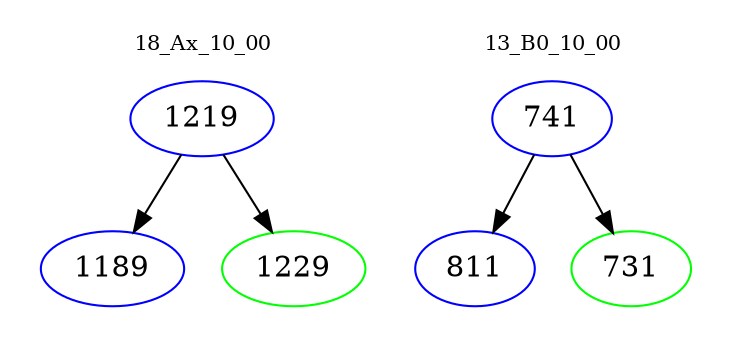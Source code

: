 digraph{
subgraph cluster_0 {
color = white
label = "18_Ax_10_00";
fontsize=10;
T0_1219 [label="1219", color="blue"]
T0_1219 -> T0_1189 [color="black"]
T0_1189 [label="1189", color="blue"]
T0_1219 -> T0_1229 [color="black"]
T0_1229 [label="1229", color="green"]
}
subgraph cluster_1 {
color = white
label = "13_B0_10_00";
fontsize=10;
T1_741 [label="741", color="blue"]
T1_741 -> T1_811 [color="black"]
T1_811 [label="811", color="blue"]
T1_741 -> T1_731 [color="black"]
T1_731 [label="731", color="green"]
}
}
